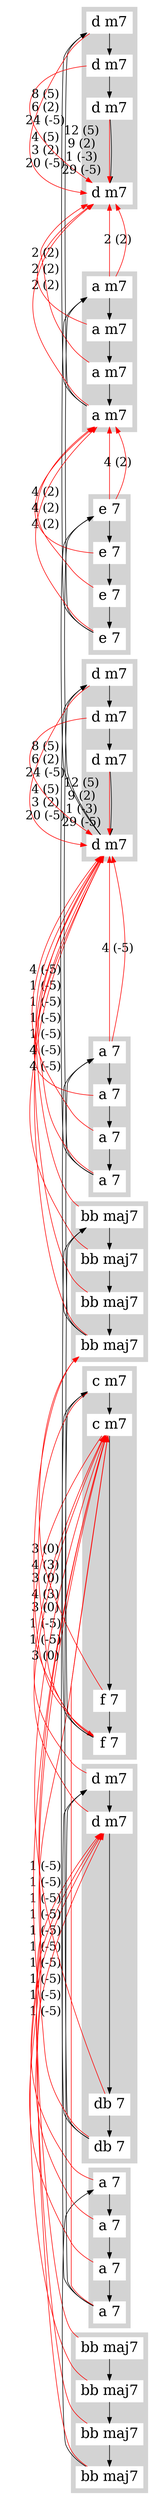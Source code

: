 digraph G { 
rankdir=LR 
subgraph cluster0 {
node [style=filled,color=white,shape=box,fontsize=24];
style=filled;
color=lightgrey;
fontsize=32;
"1:(bb maj7)" [label="bb maj7"]; 
"2:(bb maj7)" [label="bb maj7"]; 
"3:(bb maj7)" [label="bb maj7"]; 
"4:(bb maj7)" [label="bb maj7"]; 

}
subgraph cluster1 {
node [style=filled,color=white,shape=box,fontsize=24];
style=filled;
color=lightgrey;
fontsize=32;
"5:(a 7)" [label="a 7"]; 
"6:(a 7)" [label="a 7"]; 
"7:(a 7)" [label="a 7"]; 
"8:(a 7)" [label="a 7"]; 

}
subgraph cluster2 {
node [style=filled,color=white,shape=box,fontsize=24];
style=filled;
color=lightgrey;
fontsize=32;
"9:(d m7)" [label="d m7"]; 
"10:(d m7)" [label="d m7"]; 
"11:(db 7)" [label="db 7"]; 
"12:(db 7)" [label="db 7"]; 

}
subgraph cluster3 {
node [style=filled,color=white,shape=box,fontsize=24];
style=filled;
color=lightgrey;
fontsize=32;
"13:(c m7)" [label="c m7"]; 
"14:(c m7)" [label="c m7"]; 
"15:(f 7)" [label="f 7"]; 
"16:(f 7)" [label="f 7"]; 

}
subgraph cluster4 {
node [style=filled,color=white,shape=box,fontsize=24];
style=filled;
color=lightgrey;
fontsize=32;
"17:(bb maj7)" [label="bb maj7"]; 
"18:(bb maj7)" [label="bb maj7"]; 
"19:(bb maj7)" [label="bb maj7"]; 
"20:(bb maj7)" [label="bb maj7"]; 

}
subgraph cluster5 {
node [style=filled,color=white,shape=box,fontsize=24];
style=filled;
color=lightgrey;
fontsize=32;
"21:(a 7)" [label="a 7"]; 
"22:(a 7)" [label="a 7"]; 
"23:(a 7)" [label="a 7"]; 
"24:(a 7)" [label="a 7"]; 

}
subgraph cluster6 {
node [style=filled,color=white,shape=box,fontsize=24];
style=filled;
color=lightgrey;
fontsize=32;
"25:(d m7)" [label="d m7"]; 
"26:(d m7)" [label="d m7"]; 
"27:(d m7)" [label="d m7"]; 
"28:(d m7)" [label="d m7"]; 

}
subgraph cluster7 {
node [style=filled,color=white,shape=box,fontsize=24];
style=filled;
color=lightgrey;
fontsize=32;
"29:(e 7)" [label="e 7"]; 
"30:(e 7)" [label="e 7"]; 
"31:(e 7)" [label="e 7"]; 
"32:(e 7)" [label="e 7"]; 

}
subgraph cluster8 {
node [style=filled,color=white,shape=box,fontsize=24];
style=filled;
color=lightgrey;
fontsize=32;
"33:(a m7)" [label="a m7"]; 
"34:(a m7)" [label="a m7"]; 
"35:(a m7)" [label="a m7"]; 
"36:(a m7)" [label="a m7"]; 

}
subgraph cluster9 {
node [style=filled,color=white,shape=box,fontsize=24];
style=filled;
color=lightgrey;
fontsize=32;
"37:(d m7)" [label="d m7"]; 
"38:(d m7)" [label="d m7"]; 
"39:(d m7)" [label="d m7"]; 
"40:(d m7)" [label="d m7"]; 

}
"1:(bb maj7)" -> "2:(bb maj7)" [color="black", constraint=false];
"2:(bb maj7)" -> "3:(bb maj7)" [color="black", constraint=false];
"3:(bb maj7)" -> "4:(bb maj7)" [color="black", constraint=false];
"4:(bb maj7)" -> "5:(a 7)" [color="black", constraint=false];
"5:(a 7)" -> "6:(a 7)" [color="black", constraint=false];
"6:(a 7)" -> "7:(a 7)" [color="black", constraint=false];
"7:(a 7)" -> "8:(a 7)" [color="black", constraint=false];
"8:(a 7)" -> "9:(d m7)" [color="black", constraint=false];
"9:(d m7)" -> "10:(d m7)" [color="black", constraint=false];
"10:(d m7)" -> "11:(db 7)" [color="black", constraint=false];
"11:(db 7)" -> "12:(db 7)" [color="black", constraint=false];
"12:(db 7)" -> "13:(c m7)" [color="black", constraint=false];
"13:(c m7)" -> "14:(c m7)" [color="black", constraint=false];
"14:(c m7)" -> "15:(f 7)" [color="black", constraint=false];
"15:(f 7)" -> "16:(f 7)" [color="black", constraint=false];
"16:(f 7)" -> "17:(bb maj7)" [color="black", constraint=false];
"17:(bb maj7)" -> "18:(bb maj7)" [color="black", constraint=false];
"18:(bb maj7)" -> "19:(bb maj7)" [color="black", constraint=false];
"19:(bb maj7)" -> "20:(bb maj7)" [color="black", constraint=false];
"20:(bb maj7)" -> "21:(a 7)" [color="black", constraint=false];
"21:(a 7)" -> "22:(a 7)" [color="black", constraint=false];
"22:(a 7)" -> "23:(a 7)" [color="black", constraint=false];
"23:(a 7)" -> "24:(a 7)" [color="black", constraint=false];
"24:(a 7)" -> "25:(d m7)" [color="black", constraint=false];
"25:(d m7)" -> "26:(d m7)" [color="black", constraint=false];
"26:(d m7)" -> "27:(d m7)" [color="black", constraint=false];
"27:(d m7)" -> "28:(d m7)" [color="black", constraint=false];
"28:(d m7)" -> "29:(e 7)" [color="black", constraint=false];
"29:(e 7)" -> "30:(e 7)" [color="black", constraint=false];
"30:(e 7)" -> "31:(e 7)" [color="black", constraint=false];
"31:(e 7)" -> "32:(e 7)" [color="black", constraint=false];
"32:(e 7)" -> "33:(a m7)" [color="black", constraint=false];
"33:(a m7)" -> "34:(a m7)" [color="black", constraint=false];
"34:(a m7)" -> "35:(a m7)" [color="black", constraint=false];
"35:(a m7)" -> "36:(a m7)" [color="black", constraint=false];
"36:(a m7)" -> "37:(d m7)" [color="black", constraint=false];
"37:(d m7)" -> "38:(d m7)" [color="black", constraint=false];
"38:(d m7)" -> "39:(d m7)" [color="black", constraint=false];
"39:(d m7)" -> "40:(d m7)" [color="black", constraint=false];
"1:(bb maj7)" -> "10:(d m7)" [label="1 (-5)" ,labeldistance = 50, labelfontsize=20,fontsize=20, color="red", constraint=false, width=2.051271];
"2:(bb maj7)" -> "10:(d m7)" [label="1 (-5)" ,labeldistance = 50, labelfontsize=20,fontsize=20, color="red", constraint=false, width=2.051271];
"3:(bb maj7)" -> "10:(d m7)" [label="1 (-5)" ,labeldistance = 50, labelfontsize=20,fontsize=20, color="red", constraint=false, width=2.051271];
"4:(bb maj7)" -> "10:(d m7)" [label="1 (-5)" ,labeldistance = 50, labelfontsize=20,fontsize=20, color="red", constraint=false, width=2.051271];
"5:(a 7)" -> "14:(c m7)" [label="1 (-5)" ,labeldistance = 50, labelfontsize=20,fontsize=20, color="red", constraint=false, width=2.051271];
"6:(a 7)" -> "14:(c m7)" [label="1 (-5)" ,labeldistance = 50, labelfontsize=20,fontsize=20, color="red", constraint=false, width=2.051271];
"7:(a 7)" -> "14:(c m7)" [label="1 (-5)" ,labeldistance = 50, labelfontsize=20,fontsize=20, color="red", constraint=false, width=2.051271];
"8:(a 7)" -> "14:(c m7)" [label="1 (-5)" ,labeldistance = 50, labelfontsize=20,fontsize=20, color="red", constraint=false, width=2.051271];
"9:(d m7)" -> "14:(c m7)" [label="1 (-5)" ,labeldistance = 50, labelfontsize=20,fontsize=20, color="red", constraint=false, width=2.051271];
"10:(d m7)" -> "14:(c m7)" [label="1 (-5)" ,labeldistance = 50, labelfontsize=20,fontsize=20, color="red", constraint=false, width=2.051271];
"11:(db 7)" -> "14:(c m7)" [label="1 (-5)" ,labeldistance = 50, labelfontsize=20,fontsize=20, color="red", constraint=false, width=2.051271];
"12:(db 7)" -> "14:(c m7)" [label="1 (-5)" ,labeldistance = 50, labelfontsize=20,fontsize=20, color="red", constraint=false, width=2.051271];
"13:(c m7)" -> "16:(f 7)" [label="4 (3)\n3 (0)" ,labeldistance = 50, labelfontsize=20,fontsize=20, color="red", constraint=false, width=2.4190674];
"14:(c m7)" -> "16:(f 7)" [label="4 (3)\n3 (0)" ,labeldistance = 50, labelfontsize=20,fontsize=20, color="red", constraint=false, width=2.4190674];
"15:(f 7)" -> "20:(bb maj7)" [label="3 (0)" ,labeldistance = 50, labelfontsize=20,fontsize=20, color="red", constraint=false, width=2.1618343];
"16:(f 7)" -> "20:(bb maj7)" [label="3 (0)" ,labeldistance = 50, labelfontsize=20,fontsize=20, color="red", constraint=false, width=2.1618343];
"17:(bb maj7)" -> "28:(d m7)" [label="1 (-5)" ,labeldistance = 50, labelfontsize=20,fontsize=20, color="red", constraint=false, width=2.051271];
"18:(bb maj7)" -> "28:(d m7)" [label="1 (-5)" ,labeldistance = 50, labelfontsize=20,fontsize=20, color="red", constraint=false, width=2.051271];
"19:(bb maj7)" -> "28:(d m7)" [label="1 (-5)" ,labeldistance = 50, labelfontsize=20,fontsize=20, color="red", constraint=false, width=2.051271];
"20:(bb maj7)" -> "28:(d m7)" [label="1 (-5)" ,labeldistance = 50, labelfontsize=20,fontsize=20, color="red", constraint=false, width=2.051271];
"21:(a 7)" -> "28:(d m7)" [label="4 (-5)" ,labeldistance = 50, labelfontsize=20,fontsize=20, color="red", constraint=false, width=2.2214027];
"22:(a 7)" -> "28:(d m7)" [label="4 (-5)" ,labeldistance = 50, labelfontsize=20,fontsize=20, color="red", constraint=false, width=2.2214027];
"23:(a 7)" -> "28:(d m7)" [label="4 (-5)" ,labeldistance = 50, labelfontsize=20,fontsize=20, color="red", constraint=false, width=2.2214027];
"24:(a 7)" -> "28:(d m7)" [label="4 (-5)" ,labeldistance = 50, labelfontsize=20,fontsize=20, color="red", constraint=false, width=2.2214027];
"25:(d m7)" -> "28:(d m7)" [label="4 (5)\n3 (2)\n20 (-5)" ,labeldistance = 50, labelfontsize=20,fontsize=20, color="red", constraint=false, width=4.8574257];
"26:(d m7)" -> "28:(d m7)" [label="8 (5)\n6 (2)\n24 (-5)" ,labeldistance = 50, labelfontsize=20,fontsize=20, color="red", constraint=false, width=7.6858945];
"27:(d m7)" -> "28:(d m7)" [label="12 (5)\n9 (2)\n1 (-3)\n29 (-5)" ,labeldistance = 50, labelfontsize=20,fontsize=20, color="red", constraint=false, width=13.807104];
"29:(e 7)" -> "36:(a m7)" [label="4 (2)" ,labeldistance = 50, labelfontsize=20,fontsize=20, color="red", constraint=false, width=2.2214027];
"30:(e 7)" -> "36:(a m7)" [label="4 (2)" ,labeldistance = 50, labelfontsize=20,fontsize=20, color="red", constraint=false, width=2.2214027];
"31:(e 7)" -> "36:(a m7)" [label="4 (2)" ,labeldistance = 50, labelfontsize=20,fontsize=20, color="red", constraint=false, width=2.2214027];
"32:(e 7)" -> "36:(a m7)" [label="4 (2)" ,labeldistance = 50, labelfontsize=20,fontsize=20, color="red", constraint=false, width=2.2214027];
"33:(a m7)" -> "40:(d m7)" [label="2 (2)" ,labeldistance = 50, labelfontsize=20,fontsize=20, color="red", constraint=false, width=2.105171];
"34:(a m7)" -> "40:(d m7)" [label="2 (2)" ,labeldistance = 50, labelfontsize=20,fontsize=20, color="red", constraint=false, width=2.105171];
"35:(a m7)" -> "40:(d m7)" [label="2 (2)" ,labeldistance = 50, labelfontsize=20,fontsize=20, color="red", constraint=false, width=2.105171];
"36:(a m7)" -> "40:(d m7)" [label="2 (2)" ,labeldistance = 50, labelfontsize=20,fontsize=20, color="red", constraint=false, width=2.105171];
"37:(d m7)" -> "40:(d m7)" [label="4 (5)\n3 (2)\n20 (-5)" ,labeldistance = 50, labelfontsize=20,fontsize=20, color="red", constraint=false, width=4.8574257];
"38:(d m7)" -> "40:(d m7)" [label="8 (5)\n6 (2)\n24 (-5)" ,labeldistance = 50, labelfontsize=20,fontsize=20, color="red", constraint=false, width=7.6858945];
"39:(d m7)" -> "40:(d m7)" [label="12 (5)\n9 (2)\n1 (-3)\n29 (-5)" ,labeldistance = 50, labelfontsize=20,fontsize=20, color="red", constraint=false, width=13.807104];
}